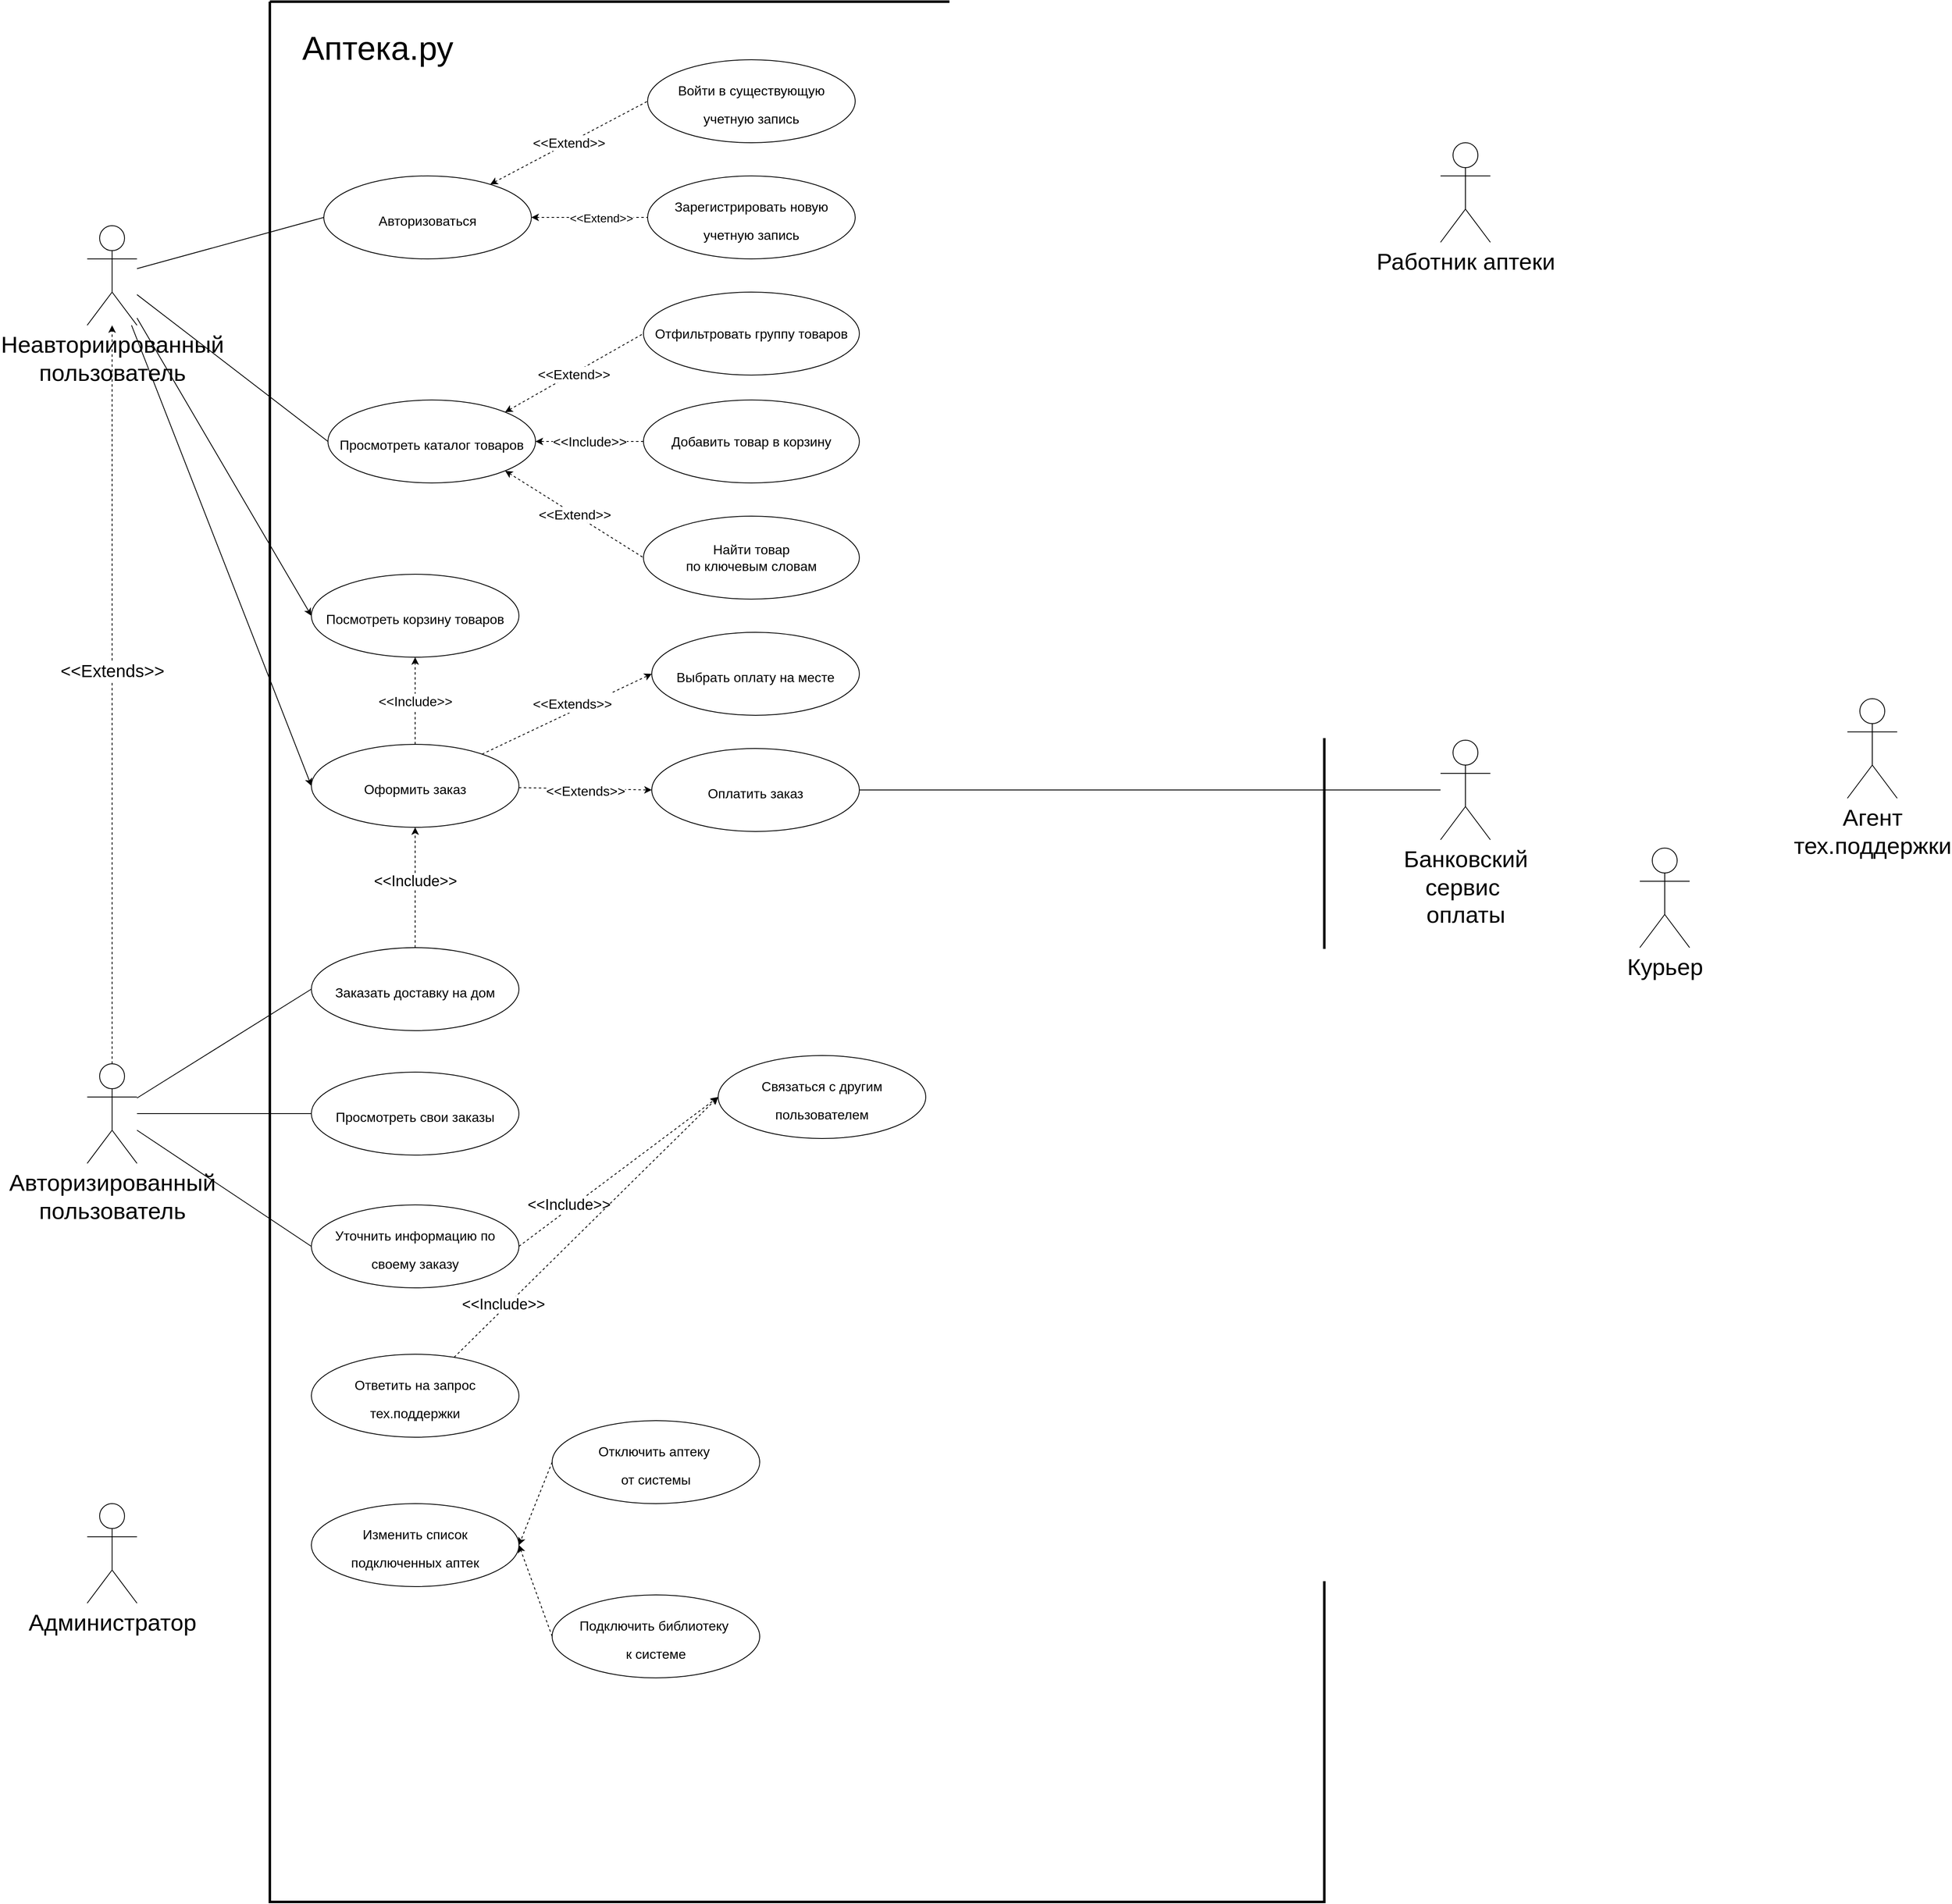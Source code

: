 <mxfile version="20.6.0" type="github">
  <diagram id="BfHHQxl7yQTOUQ45r79P" name="Page-1">
    <mxGraphModel dx="2076" dy="2194" grid="1" gridSize="10" guides="1" tooltips="1" connect="1" arrows="1" fold="1" page="1" pageScale="1" pageWidth="850" pageHeight="1100" math="0" shadow="0">
      <root>
        <mxCell id="0" />
        <mxCell id="1" parent="0" />
        <mxCell id="L2ZxgYpfDoMjbY5Y4h9z-20" style="rounded=0;orthogonalLoop=1;jettySize=auto;html=1;fontSize=16;endArrow=none;endFill=0;entryX=0;entryY=0.5;entryDx=0;entryDy=0;" edge="1" parent="1" source="L2ZxgYpfDoMjbY5Y4h9z-3" target="L2ZxgYpfDoMjbY5Y4h9z-17">
          <mxGeometry relative="1" as="geometry" />
        </mxCell>
        <mxCell id="L2ZxgYpfDoMjbY5Y4h9z-28" style="edgeStyle=none;rounded=0;orthogonalLoop=1;jettySize=auto;html=1;entryX=0;entryY=0.5;entryDx=0;entryDy=0;fontSize=16;startArrow=none;startFill=0;endArrow=classic;endFill=1;" edge="1" parent="1" source="L2ZxgYpfDoMjbY5Y4h9z-3" target="L2ZxgYpfDoMjbY5Y4h9z-26">
          <mxGeometry relative="1" as="geometry" />
        </mxCell>
        <mxCell id="L2ZxgYpfDoMjbY5Y4h9z-32" style="edgeStyle=none;rounded=0;orthogonalLoop=1;jettySize=auto;html=1;entryX=0;entryY=0.5;entryDx=0;entryDy=0;fontSize=16;startArrow=none;startFill=0;endArrow=classic;endFill=1;" edge="1" parent="1" source="L2ZxgYpfDoMjbY5Y4h9z-3" target="L2ZxgYpfDoMjbY5Y4h9z-29">
          <mxGeometry relative="1" as="geometry" />
        </mxCell>
        <mxCell id="L2ZxgYpfDoMjbY5Y4h9z-50" style="edgeStyle=none;rounded=0;orthogonalLoop=1;jettySize=auto;html=1;entryX=0;entryY=0.5;entryDx=0;entryDy=0;fontSize=16;startArrow=none;startFill=0;endArrow=none;endFill=0;" edge="1" parent="1" source="L2ZxgYpfDoMjbY5Y4h9z-3" target="L2ZxgYpfDoMjbY5Y4h9z-47">
          <mxGeometry relative="1" as="geometry" />
        </mxCell>
        <mxCell id="L2ZxgYpfDoMjbY5Y4h9z-3" value="Неавториированный&lt;br&gt;пользователь" style="shape=umlActor;verticalLabelPosition=bottom;verticalAlign=top;html=1;outlineConnect=0;fontSize=28;" vertex="1" parent="1">
          <mxGeometry x="140" y="230" width="60" height="120" as="geometry" />
        </mxCell>
        <mxCell id="L2ZxgYpfDoMjbY5Y4h9z-34" style="edgeStyle=none;rounded=0;orthogonalLoop=1;jettySize=auto;html=1;fontSize=18;startArrow=none;startFill=0;endArrow=classic;endFill=1;dashed=1;" edge="1" parent="1" source="L2ZxgYpfDoMjbY5Y4h9z-4" target="L2ZxgYpfDoMjbY5Y4h9z-3">
          <mxGeometry relative="1" as="geometry" />
        </mxCell>
        <mxCell id="L2ZxgYpfDoMjbY5Y4h9z-35" value="&lt;font style=&quot;font-size: 21px;&quot;&gt;&amp;lt;&amp;lt;Extends&amp;gt;&amp;gt;&lt;/font&gt;" style="edgeLabel;html=1;align=center;verticalAlign=middle;resizable=0;points=[];fontSize=16;" vertex="1" connectable="0" parent="L2ZxgYpfDoMjbY5Y4h9z-34">
          <mxGeometry x="0.195" y="2" relative="1" as="geometry">
            <mxPoint x="2" y="58" as="offset" />
          </mxGeometry>
        </mxCell>
        <mxCell id="L2ZxgYpfDoMjbY5Y4h9z-61" style="edgeStyle=none;rounded=0;orthogonalLoop=1;jettySize=auto;html=1;entryX=0;entryY=0.5;entryDx=0;entryDy=0;fontSize=14;startArrow=none;startFill=0;endArrow=none;endFill=0;" edge="1" parent="1" source="L2ZxgYpfDoMjbY5Y4h9z-4" target="L2ZxgYpfDoMjbY5Y4h9z-60">
          <mxGeometry relative="1" as="geometry" />
        </mxCell>
        <mxCell id="L2ZxgYpfDoMjbY5Y4h9z-62" style="edgeStyle=none;rounded=0;orthogonalLoop=1;jettySize=auto;html=1;entryX=0;entryY=0.5;entryDx=0;entryDy=0;fontSize=14;startArrow=none;startFill=0;endArrow=none;endFill=0;" edge="1" parent="1" source="L2ZxgYpfDoMjbY5Y4h9z-4" target="L2ZxgYpfDoMjbY5Y4h9z-59">
          <mxGeometry relative="1" as="geometry" />
        </mxCell>
        <mxCell id="L2ZxgYpfDoMjbY5Y4h9z-69" style="edgeStyle=none;rounded=0;orthogonalLoop=1;jettySize=auto;html=1;entryX=0;entryY=0.5;entryDx=0;entryDy=0;fontSize=18;startArrow=none;startFill=0;endArrow=none;endFill=0;" edge="1" parent="1" source="L2ZxgYpfDoMjbY5Y4h9z-4" target="L2ZxgYpfDoMjbY5Y4h9z-64">
          <mxGeometry relative="1" as="geometry" />
        </mxCell>
        <mxCell id="L2ZxgYpfDoMjbY5Y4h9z-4" value="Авторизированный&lt;br&gt;пользователь" style="shape=umlActor;verticalLabelPosition=bottom;verticalAlign=top;html=1;outlineConnect=0;fontSize=28;" vertex="1" parent="1">
          <mxGeometry x="140" y="1240" width="60" height="120" as="geometry" />
        </mxCell>
        <mxCell id="L2ZxgYpfDoMjbY5Y4h9z-5" value="Администратор" style="shape=umlActor;verticalLabelPosition=bottom;verticalAlign=top;html=1;outlineConnect=0;fontSize=28;" vertex="1" parent="1">
          <mxGeometry x="140" y="1770" width="60" height="120" as="geometry" />
        </mxCell>
        <mxCell id="L2ZxgYpfDoMjbY5Y4h9z-6" value="Курьер" style="shape=umlActor;verticalLabelPosition=bottom;verticalAlign=top;html=1;outlineConnect=0;fontSize=28;" vertex="1" parent="1">
          <mxGeometry x="2010" y="980" width="60" height="120" as="geometry" />
        </mxCell>
        <mxCell id="L2ZxgYpfDoMjbY5Y4h9z-7" value="Агент &lt;br&gt;тех.поддержки" style="shape=umlActor;verticalLabelPosition=bottom;verticalAlign=top;html=1;outlineConnect=0;fontSize=28;" vertex="1" parent="1">
          <mxGeometry x="2260" y="800" width="60" height="120" as="geometry" />
        </mxCell>
        <mxCell id="L2ZxgYpfDoMjbY5Y4h9z-8" value="Работник аптеки" style="shape=umlActor;verticalLabelPosition=bottom;verticalAlign=top;html=1;outlineConnect=0;fontSize=28;" vertex="1" parent="1">
          <mxGeometry x="1770" y="130" width="60" height="120" as="geometry" />
        </mxCell>
        <mxCell id="L2ZxgYpfDoMjbY5Y4h9z-46" style="edgeStyle=none;rounded=0;orthogonalLoop=1;jettySize=auto;html=1;fontSize=16;startArrow=none;startFill=0;endArrow=none;endFill=0;" edge="1" parent="1" source="L2ZxgYpfDoMjbY5Y4h9z-16" target="L2ZxgYpfDoMjbY5Y4h9z-36">
          <mxGeometry relative="1" as="geometry" />
        </mxCell>
        <mxCell id="L2ZxgYpfDoMjbY5Y4h9z-16" value="Банковский&lt;br&gt;сервис&amp;nbsp;&lt;br&gt;оплаты" style="shape=umlActor;verticalLabelPosition=bottom;verticalAlign=top;html=1;outlineConnect=0;fontSize=28;" vertex="1" parent="1">
          <mxGeometry x="1770" y="850" width="60" height="120" as="geometry" />
        </mxCell>
        <mxCell id="L2ZxgYpfDoMjbY5Y4h9z-23" value="&amp;lt;&amp;lt;Extend&amp;gt;&amp;gt;" style="rounded=0;orthogonalLoop=1;jettySize=auto;html=1;entryX=0;entryY=0.5;entryDx=0;entryDy=0;fontSize=16;endArrow=none;endFill=0;exitX=1;exitY=0;exitDx=0;exitDy=0;dashed=1;startArrow=classic;startFill=1;" edge="1" parent="1" source="L2ZxgYpfDoMjbY5Y4h9z-17" target="L2ZxgYpfDoMjbY5Y4h9z-18">
          <mxGeometry x="-0.007" relative="1" as="geometry">
            <mxPoint y="1" as="offset" />
          </mxGeometry>
        </mxCell>
        <mxCell id="L2ZxgYpfDoMjbY5Y4h9z-24" value="&amp;lt;&amp;lt;Extend&amp;gt;&amp;gt;" style="edgeStyle=none;rounded=0;orthogonalLoop=1;jettySize=auto;html=1;fontSize=16;endArrow=none;endFill=0;exitX=1;exitY=1;exitDx=0;exitDy=0;entryX=0;entryY=0.5;entryDx=0;entryDy=0;dashed=1;startArrow=classic;startFill=1;" edge="1" parent="1" source="L2ZxgYpfDoMjbY5Y4h9z-17" target="L2ZxgYpfDoMjbY5Y4h9z-19">
          <mxGeometry relative="1" as="geometry" />
        </mxCell>
        <mxCell id="L2ZxgYpfDoMjbY5Y4h9z-17" value="&lt;font style=&quot;font-size: 16px;&quot;&gt;Просмотреть каталог товаров&lt;/font&gt;" style="ellipse;whiteSpace=wrap;html=1;fontSize=28;" vertex="1" parent="1">
          <mxGeometry x="430" y="440" width="250" height="100" as="geometry" />
        </mxCell>
        <mxCell id="L2ZxgYpfDoMjbY5Y4h9z-38" style="edgeStyle=none;rounded=0;orthogonalLoop=1;jettySize=auto;html=1;entryX=0;entryY=0.5;entryDx=0;entryDy=0;dashed=1;fontSize=21;startArrow=none;startFill=0;endArrow=classic;endFill=1;" edge="1" parent="1" source="L2ZxgYpfDoMjbY5Y4h9z-26" target="L2ZxgYpfDoMjbY5Y4h9z-37">
          <mxGeometry relative="1" as="geometry" />
        </mxCell>
        <mxCell id="L2ZxgYpfDoMjbY5Y4h9z-40" value="&lt;font style=&quot;font-size: 16px;&quot;&gt;&amp;lt;&amp;lt;Extends&amp;gt;&amp;gt;&lt;/font&gt;" style="edgeLabel;html=1;align=center;verticalAlign=middle;resizable=0;points=[];fontSize=21;" vertex="1" connectable="0" parent="L2ZxgYpfDoMjbY5Y4h9z-38">
          <mxGeometry x="0.29" y="-9" relative="1" as="geometry">
            <mxPoint x="-28" y="-9" as="offset" />
          </mxGeometry>
        </mxCell>
        <mxCell id="L2ZxgYpfDoMjbY5Y4h9z-39" value="&lt;font style=&quot;font-size: 16px;&quot;&gt;&amp;lt;&amp;lt;Extends&amp;gt;&amp;gt;&lt;/font&gt;" style="edgeStyle=none;rounded=0;orthogonalLoop=1;jettySize=auto;html=1;entryX=0;entryY=0.5;entryDx=0;entryDy=0;dashed=1;fontSize=21;startArrow=none;startFill=0;endArrow=classic;endFill=1;" edge="1" parent="1" source="L2ZxgYpfDoMjbY5Y4h9z-26" target="L2ZxgYpfDoMjbY5Y4h9z-36">
          <mxGeometry relative="1" as="geometry" />
        </mxCell>
        <mxCell id="L2ZxgYpfDoMjbY5Y4h9z-31" value="&amp;lt;&amp;lt;Include&amp;gt;&amp;gt;" style="edgeStyle=none;rounded=0;orthogonalLoop=1;jettySize=auto;html=1;fontSize=16;startArrow=none;startFill=0;endArrow=classic;endFill=1;dashed=1;" edge="1" parent="1" source="L2ZxgYpfDoMjbY5Y4h9z-30" target="L2ZxgYpfDoMjbY5Y4h9z-17">
          <mxGeometry relative="1" as="geometry" />
        </mxCell>
        <mxCell id="L2ZxgYpfDoMjbY5Y4h9z-30" value="Добавить товар в корзину" style="ellipse;whiteSpace=wrap;html=1;fontSize=16;" vertex="1" parent="1">
          <mxGeometry x="810" y="440" width="260" height="100" as="geometry" />
        </mxCell>
        <mxCell id="L2ZxgYpfDoMjbY5Y4h9z-36" value="&lt;span style=&quot;font-size: 16px;&quot;&gt;Оплатить заказ&lt;/span&gt;" style="ellipse;whiteSpace=wrap;html=1;fontSize=28;" vertex="1" parent="1">
          <mxGeometry x="820" y="860" width="250" height="100" as="geometry" />
        </mxCell>
        <mxCell id="L2ZxgYpfDoMjbY5Y4h9z-37" value="&lt;span style=&quot;font-size: 16px;&quot;&gt;Выбрать оплату на месте&lt;/span&gt;" style="ellipse;whiteSpace=wrap;html=1;fontSize=28;" vertex="1" parent="1">
          <mxGeometry x="820" y="720" width="250" height="100" as="geometry" />
        </mxCell>
        <mxCell id="L2ZxgYpfDoMjbY5Y4h9z-52" value="&amp;lt;&amp;lt;Extend&amp;gt;&amp;gt;" style="edgeStyle=none;rounded=0;orthogonalLoop=1;jettySize=auto;html=1;entryX=0;entryY=0.5;entryDx=0;entryDy=0;fontSize=16;startArrow=classic;startFill=1;endArrow=none;endFill=0;dashed=1;" edge="1" parent="1" source="L2ZxgYpfDoMjbY5Y4h9z-47" target="L2ZxgYpfDoMjbY5Y4h9z-48">
          <mxGeometry relative="1" as="geometry" />
        </mxCell>
        <mxCell id="L2ZxgYpfDoMjbY5Y4h9z-54" style="edgeStyle=none;rounded=0;orthogonalLoop=1;jettySize=auto;html=1;dashed=1;fontSize=16;startArrow=classic;startFill=1;endArrow=none;endFill=0;" edge="1" parent="1" source="L2ZxgYpfDoMjbY5Y4h9z-47" target="L2ZxgYpfDoMjbY5Y4h9z-49">
          <mxGeometry relative="1" as="geometry" />
        </mxCell>
        <mxCell id="L2ZxgYpfDoMjbY5Y4h9z-55" value="&lt;font style=&quot;font-size: 14px;&quot;&gt;&amp;lt;&amp;lt;Extend&amp;gt;&amp;gt;&lt;/font&gt;" style="edgeLabel;html=1;align=center;verticalAlign=middle;resizable=0;points=[];fontSize=16;" vertex="1" connectable="0" parent="L2ZxgYpfDoMjbY5Y4h9z-54">
          <mxGeometry x="0.298" relative="1" as="geometry">
            <mxPoint x="-7" as="offset" />
          </mxGeometry>
        </mxCell>
        <mxCell id="L2ZxgYpfDoMjbY5Y4h9z-47" value="&lt;span style=&quot;font-size: 16px;&quot;&gt;Авторизоваться&lt;/span&gt;" style="ellipse;whiteSpace=wrap;html=1;fontSize=28;" vertex="1" parent="1">
          <mxGeometry x="425" y="170" width="250" height="100" as="geometry" />
        </mxCell>
        <mxCell id="L2ZxgYpfDoMjbY5Y4h9z-56" value="" style="swimlane;startSize=0;fontSize=11;strokeWidth=3;" vertex="1" parent="1">
          <mxGeometry x="360" y="-40" width="1270" height="2290" as="geometry" />
        </mxCell>
        <mxCell id="L2ZxgYpfDoMjbY5Y4h9z-2" value="&lt;font style=&quot;font-size: 40px;&quot;&gt;Аптека.ру&lt;/font&gt;" style="text;html=1;strokeColor=none;fillColor=none;align=center;verticalAlign=middle;whiteSpace=wrap;rounded=0;" vertex="1" parent="L2ZxgYpfDoMjbY5Y4h9z-56">
          <mxGeometry x="100" y="40" width="60" height="30" as="geometry" />
        </mxCell>
        <mxCell id="L2ZxgYpfDoMjbY5Y4h9z-49" value="&lt;span style=&quot;font-size: 16px;&quot;&gt;Зарегистрировать новую&lt;br&gt;учетную запись&lt;br&gt;&lt;/span&gt;" style="ellipse;whiteSpace=wrap;html=1;fontSize=28;" vertex="1" parent="L2ZxgYpfDoMjbY5Y4h9z-56">
          <mxGeometry x="455" y="210" width="250" height="100" as="geometry" />
        </mxCell>
        <mxCell id="L2ZxgYpfDoMjbY5Y4h9z-58" value="&lt;span style=&quot;font-size: 16px;&quot;&gt;Связаться с другим пользователем&lt;/span&gt;" style="ellipse;whiteSpace=wrap;html=1;fontSize=28;" vertex="1" parent="L2ZxgYpfDoMjbY5Y4h9z-56">
          <mxGeometry x="540" y="1270" width="250" height="100" as="geometry" />
        </mxCell>
        <mxCell id="L2ZxgYpfDoMjbY5Y4h9z-59" value="&lt;span style=&quot;font-size: 16px;&quot;&gt;Просмотреть свои заказы&lt;/span&gt;" style="ellipse;whiteSpace=wrap;html=1;fontSize=28;" vertex="1" parent="L2ZxgYpfDoMjbY5Y4h9z-56">
          <mxGeometry x="50" y="1290" width="250" height="100" as="geometry" />
        </mxCell>
        <mxCell id="L2ZxgYpfDoMjbY5Y4h9z-63" value="&lt;font style=&quot;font-size: 18px;&quot;&gt;&amp;lt;&amp;lt;Include&amp;gt;&amp;gt;&lt;/font&gt;" style="edgeStyle=none;rounded=0;orthogonalLoop=1;jettySize=auto;html=1;entryX=0;entryY=0.5;entryDx=0;entryDy=0;fontSize=14;startArrow=none;startFill=0;endArrow=classic;endFill=1;dashed=1;exitX=1;exitY=0.5;exitDx=0;exitDy=0;" edge="1" parent="L2ZxgYpfDoMjbY5Y4h9z-56" source="L2ZxgYpfDoMjbY5Y4h9z-60" target="L2ZxgYpfDoMjbY5Y4h9z-58">
          <mxGeometry x="-0.48" y="4" relative="1" as="geometry">
            <mxPoint as="offset" />
          </mxGeometry>
        </mxCell>
        <mxCell id="L2ZxgYpfDoMjbY5Y4h9z-60" value="&lt;span style=&quot;font-size: 16px;&quot;&gt;Уточнить информацию по&lt;br&gt;своему заказу&lt;br&gt;&lt;/span&gt;" style="ellipse;whiteSpace=wrap;html=1;fontSize=28;" vertex="1" parent="L2ZxgYpfDoMjbY5Y4h9z-56">
          <mxGeometry x="50" y="1450" width="250" height="100" as="geometry" />
        </mxCell>
        <mxCell id="L2ZxgYpfDoMjbY5Y4h9z-67" style="edgeStyle=none;rounded=0;orthogonalLoop=1;jettySize=auto;html=1;entryX=0.5;entryY=1;entryDx=0;entryDy=0;dashed=1;fontSize=18;startArrow=none;startFill=0;endArrow=classic;endFill=1;" edge="1" parent="L2ZxgYpfDoMjbY5Y4h9z-56" source="L2ZxgYpfDoMjbY5Y4h9z-64" target="L2ZxgYpfDoMjbY5Y4h9z-26">
          <mxGeometry relative="1" as="geometry" />
        </mxCell>
        <mxCell id="L2ZxgYpfDoMjbY5Y4h9z-68" value="&amp;lt;&amp;lt;Include&amp;gt;&amp;gt;" style="edgeLabel;html=1;align=center;verticalAlign=middle;resizable=0;points=[];fontSize=18;" vertex="1" connectable="0" parent="L2ZxgYpfDoMjbY5Y4h9z-67">
          <mxGeometry x="0.476" y="2" relative="1" as="geometry">
            <mxPoint x="2" y="27" as="offset" />
          </mxGeometry>
        </mxCell>
        <mxCell id="L2ZxgYpfDoMjbY5Y4h9z-64" value="&lt;span style=&quot;font-size: 16px;&quot;&gt;Заказать доставку на дом&lt;/span&gt;" style="ellipse;whiteSpace=wrap;html=1;fontSize=28;" vertex="1" parent="L2ZxgYpfDoMjbY5Y4h9z-56">
          <mxGeometry x="50" y="1140" width="250" height="100" as="geometry" />
        </mxCell>
        <mxCell id="L2ZxgYpfDoMjbY5Y4h9z-29" value="&lt;span style=&quot;font-size: 16px;&quot;&gt;Посмотреть корзину товаров&lt;/span&gt;" style="ellipse;whiteSpace=wrap;html=1;fontSize=28;" vertex="1" parent="L2ZxgYpfDoMjbY5Y4h9z-56">
          <mxGeometry x="50" y="690" width="250" height="100" as="geometry" />
        </mxCell>
        <mxCell id="L2ZxgYpfDoMjbY5Y4h9z-26" value="&lt;span style=&quot;font-size: 16px;&quot;&gt;Оформить заказ&lt;/span&gt;" style="ellipse;whiteSpace=wrap;html=1;fontSize=28;" vertex="1" parent="L2ZxgYpfDoMjbY5Y4h9z-56">
          <mxGeometry x="50" y="895" width="250" height="100" as="geometry" />
        </mxCell>
        <mxCell id="L2ZxgYpfDoMjbY5Y4h9z-33" value="&amp;lt;&amp;lt;Include&amp;gt;&amp;gt;" style="edgeStyle=none;rounded=0;orthogonalLoop=1;jettySize=auto;html=1;fontSize=16;startArrow=none;startFill=0;endArrow=classic;endFill=1;dashed=1;" edge="1" parent="L2ZxgYpfDoMjbY5Y4h9z-56" source="L2ZxgYpfDoMjbY5Y4h9z-26" target="L2ZxgYpfDoMjbY5Y4h9z-29">
          <mxGeometry relative="1" as="geometry" />
        </mxCell>
        <mxCell id="L2ZxgYpfDoMjbY5Y4h9z-18" value="Отфильтровать группу товаров" style="ellipse;whiteSpace=wrap;html=1;fontSize=16;" vertex="1" parent="L2ZxgYpfDoMjbY5Y4h9z-56">
          <mxGeometry x="450" y="350" width="260" height="100" as="geometry" />
        </mxCell>
        <mxCell id="L2ZxgYpfDoMjbY5Y4h9z-19" value="Найти товар &lt;br&gt;по ключевым словам" style="ellipse;whiteSpace=wrap;html=1;fontSize=16;" vertex="1" parent="L2ZxgYpfDoMjbY5Y4h9z-56">
          <mxGeometry x="450" y="620" width="260" height="100" as="geometry" />
        </mxCell>
        <mxCell id="L2ZxgYpfDoMjbY5Y4h9z-48" value="&lt;span style=&quot;font-size: 16px;&quot;&gt;Войти в существующую&lt;br&gt;учетную запись&lt;br&gt;&lt;/span&gt;" style="ellipse;whiteSpace=wrap;html=1;fontSize=28;" vertex="1" parent="L2ZxgYpfDoMjbY5Y4h9z-56">
          <mxGeometry x="455" y="70" width="250" height="100" as="geometry" />
        </mxCell>
        <mxCell id="L2ZxgYpfDoMjbY5Y4h9z-73" style="edgeStyle=none;rounded=0;orthogonalLoop=1;jettySize=auto;html=1;entryX=0;entryY=0.5;entryDx=0;entryDy=0;fontSize=18;startArrow=none;startFill=0;endArrow=classic;endFill=1;dashed=1;" edge="1" parent="L2ZxgYpfDoMjbY5Y4h9z-56" source="L2ZxgYpfDoMjbY5Y4h9z-70" target="L2ZxgYpfDoMjbY5Y4h9z-58">
          <mxGeometry relative="1" as="geometry" />
        </mxCell>
        <mxCell id="L2ZxgYpfDoMjbY5Y4h9z-74" value="&amp;lt;&amp;lt;Include&amp;gt;&amp;gt;" style="edgeLabel;html=1;align=center;verticalAlign=middle;resizable=0;points=[];fontSize=18;" vertex="1" connectable="0" parent="L2ZxgYpfDoMjbY5Y4h9z-73">
          <mxGeometry x="-0.226" y="1" relative="1" as="geometry">
            <mxPoint x="-64" y="58" as="offset" />
          </mxGeometry>
        </mxCell>
        <mxCell id="L2ZxgYpfDoMjbY5Y4h9z-70" value="&lt;span style=&quot;font-size: 16px;&quot;&gt;Ответить на запрос&lt;br&gt;тех.поддержки&lt;br&gt;&lt;/span&gt;" style="ellipse;whiteSpace=wrap;html=1;fontSize=28;" vertex="1" parent="L2ZxgYpfDoMjbY5Y4h9z-56">
          <mxGeometry x="50" y="1630" width="250" height="100" as="geometry" />
        </mxCell>
        <mxCell id="L2ZxgYpfDoMjbY5Y4h9z-75" value="&lt;span style=&quot;font-size: 16px;&quot;&gt;Изменить список&lt;br&gt;подключенных аптек&lt;br&gt;&lt;/span&gt;" style="ellipse;whiteSpace=wrap;html=1;fontSize=28;" vertex="1" parent="L2ZxgYpfDoMjbY5Y4h9z-56">
          <mxGeometry x="50" y="1810" width="250" height="100" as="geometry" />
        </mxCell>
        <mxCell id="L2ZxgYpfDoMjbY5Y4h9z-81" style="edgeStyle=none;rounded=0;orthogonalLoop=1;jettySize=auto;html=1;entryX=1;entryY=0.5;entryDx=0;entryDy=0;dashed=1;fontSize=18;startArrow=none;startFill=0;endArrow=classic;endFill=1;exitX=0;exitY=0.5;exitDx=0;exitDy=0;" edge="1" parent="L2ZxgYpfDoMjbY5Y4h9z-56" source="L2ZxgYpfDoMjbY5Y4h9z-76" target="L2ZxgYpfDoMjbY5Y4h9z-75">
          <mxGeometry relative="1" as="geometry" />
        </mxCell>
        <mxCell id="L2ZxgYpfDoMjbY5Y4h9z-76" value="&lt;span style=&quot;font-size: 16px;&quot;&gt;Отключить аптеку&amp;nbsp;&lt;br&gt;от системы&lt;br&gt;&lt;/span&gt;" style="ellipse;whiteSpace=wrap;html=1;fontSize=28;" vertex="1" parent="L2ZxgYpfDoMjbY5Y4h9z-56">
          <mxGeometry x="340" y="1710" width="250" height="100" as="geometry" />
        </mxCell>
        <mxCell id="L2ZxgYpfDoMjbY5Y4h9z-82" style="edgeStyle=none;rounded=0;orthogonalLoop=1;jettySize=auto;html=1;entryX=1;entryY=0.5;entryDx=0;entryDy=0;dashed=1;fontSize=18;startArrow=none;startFill=0;endArrow=classic;endFill=1;exitX=0;exitY=0.5;exitDx=0;exitDy=0;" edge="1" parent="L2ZxgYpfDoMjbY5Y4h9z-56" source="L2ZxgYpfDoMjbY5Y4h9z-77" target="L2ZxgYpfDoMjbY5Y4h9z-75">
          <mxGeometry relative="1" as="geometry" />
        </mxCell>
        <mxCell id="L2ZxgYpfDoMjbY5Y4h9z-77" value="&lt;span style=&quot;font-size: 16px;&quot;&gt;Подключить библиотеку&amp;nbsp;&lt;br&gt;к системе&lt;br&gt;&lt;/span&gt;" style="ellipse;whiteSpace=wrap;html=1;fontSize=28;" vertex="1" parent="L2ZxgYpfDoMjbY5Y4h9z-56">
          <mxGeometry x="340" y="1920" width="250" height="100" as="geometry" />
        </mxCell>
      </root>
    </mxGraphModel>
  </diagram>
</mxfile>
